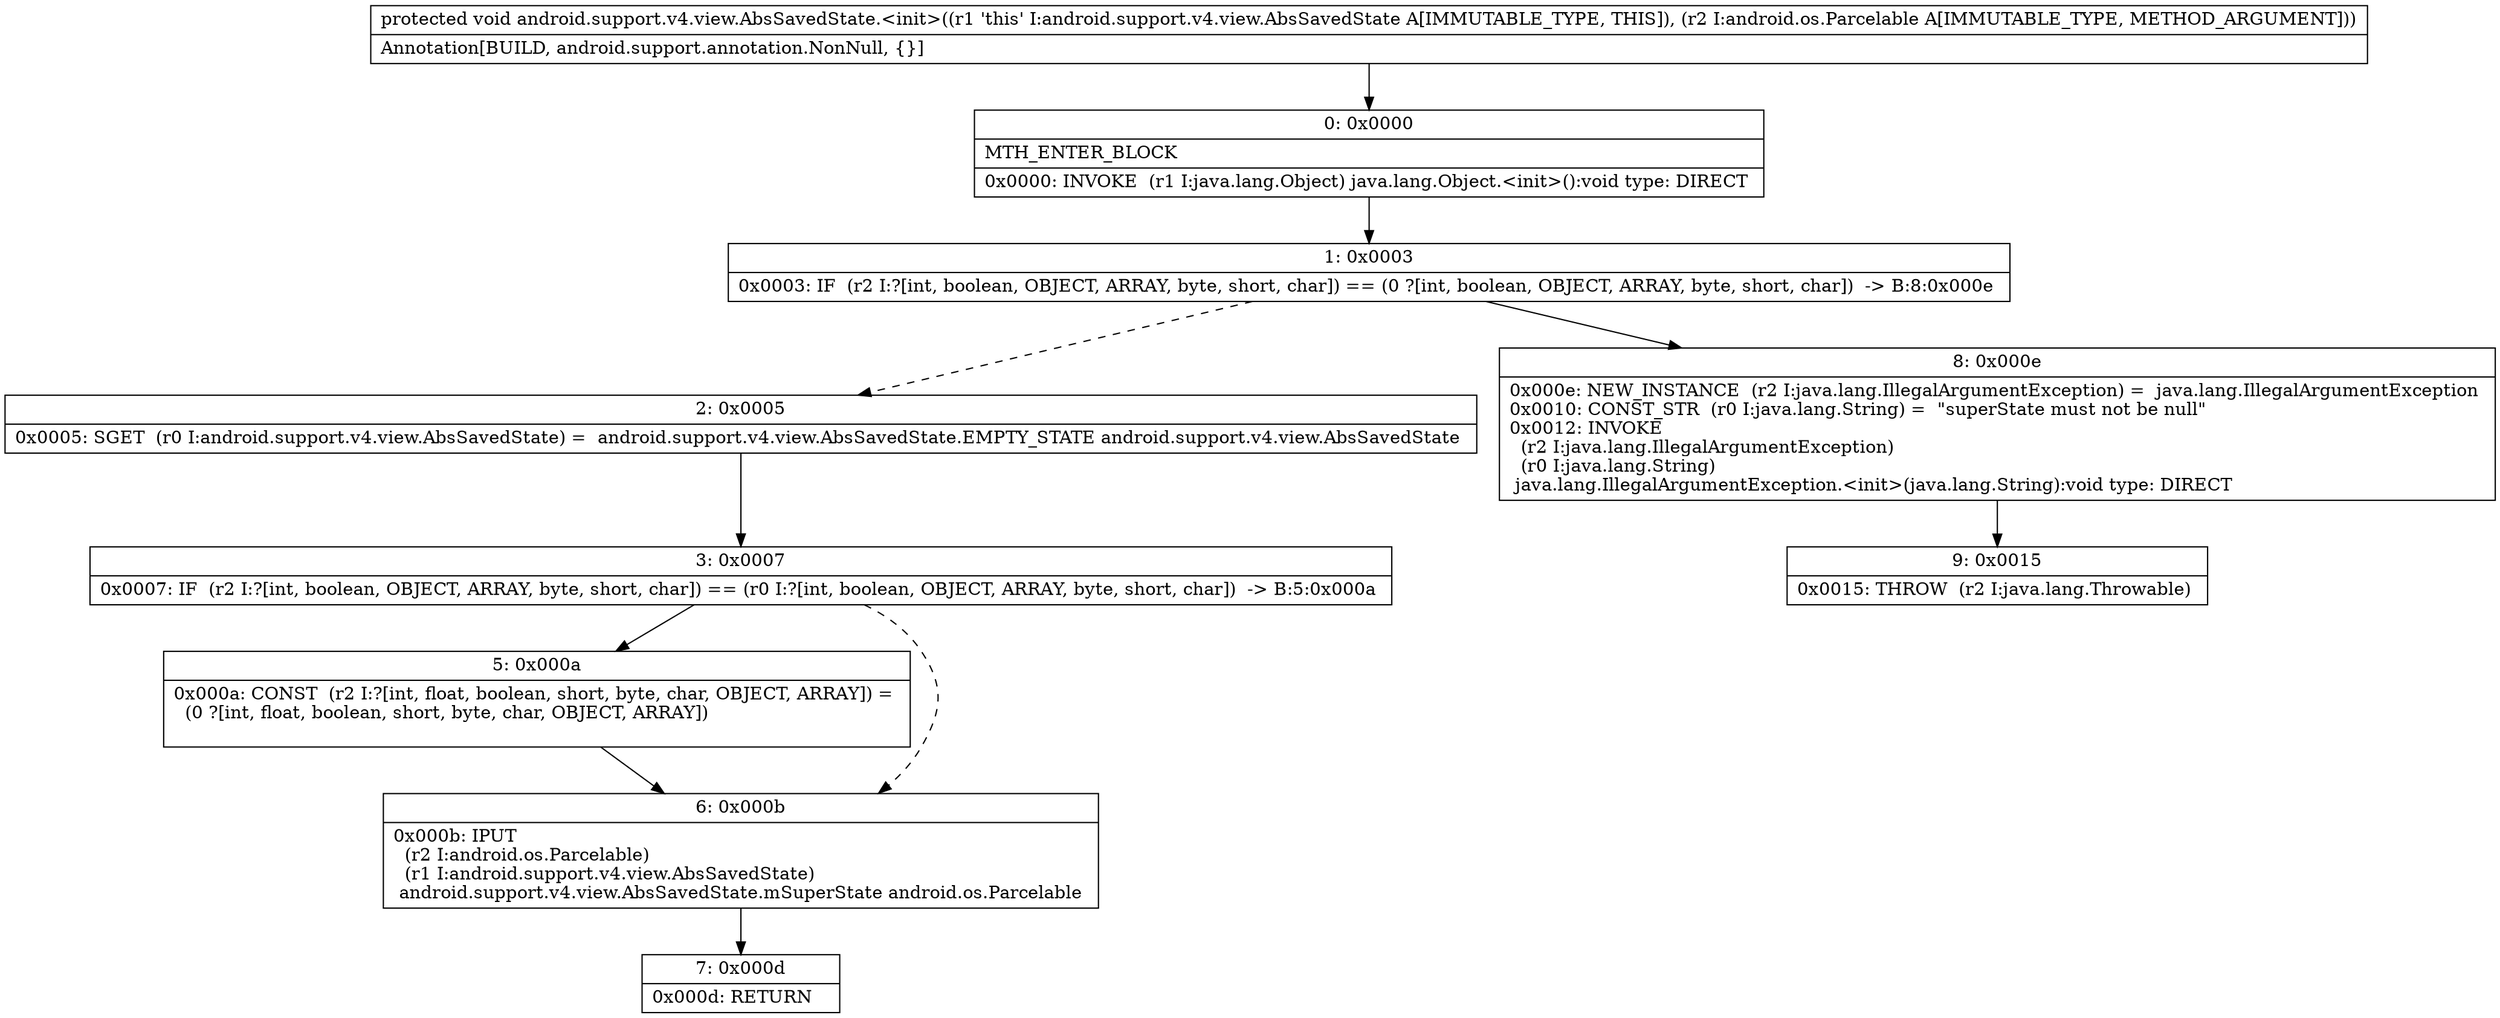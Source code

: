 digraph "CFG forandroid.support.v4.view.AbsSavedState.\<init\>(Landroid\/os\/Parcelable;)V" {
Node_0 [shape=record,label="{0\:\ 0x0000|MTH_ENTER_BLOCK\l|0x0000: INVOKE  (r1 I:java.lang.Object) java.lang.Object.\<init\>():void type: DIRECT \l}"];
Node_1 [shape=record,label="{1\:\ 0x0003|0x0003: IF  (r2 I:?[int, boolean, OBJECT, ARRAY, byte, short, char]) == (0 ?[int, boolean, OBJECT, ARRAY, byte, short, char])  \-\> B:8:0x000e \l}"];
Node_2 [shape=record,label="{2\:\ 0x0005|0x0005: SGET  (r0 I:android.support.v4.view.AbsSavedState) =  android.support.v4.view.AbsSavedState.EMPTY_STATE android.support.v4.view.AbsSavedState \l}"];
Node_3 [shape=record,label="{3\:\ 0x0007|0x0007: IF  (r2 I:?[int, boolean, OBJECT, ARRAY, byte, short, char]) == (r0 I:?[int, boolean, OBJECT, ARRAY, byte, short, char])  \-\> B:5:0x000a \l}"];
Node_5 [shape=record,label="{5\:\ 0x000a|0x000a: CONST  (r2 I:?[int, float, boolean, short, byte, char, OBJECT, ARRAY]) = \l  (0 ?[int, float, boolean, short, byte, char, OBJECT, ARRAY])\l \l}"];
Node_6 [shape=record,label="{6\:\ 0x000b|0x000b: IPUT  \l  (r2 I:android.os.Parcelable)\l  (r1 I:android.support.v4.view.AbsSavedState)\l android.support.v4.view.AbsSavedState.mSuperState android.os.Parcelable \l}"];
Node_7 [shape=record,label="{7\:\ 0x000d|0x000d: RETURN   \l}"];
Node_8 [shape=record,label="{8\:\ 0x000e|0x000e: NEW_INSTANCE  (r2 I:java.lang.IllegalArgumentException) =  java.lang.IllegalArgumentException \l0x0010: CONST_STR  (r0 I:java.lang.String) =  \"superState must not be null\" \l0x0012: INVOKE  \l  (r2 I:java.lang.IllegalArgumentException)\l  (r0 I:java.lang.String)\l java.lang.IllegalArgumentException.\<init\>(java.lang.String):void type: DIRECT \l}"];
Node_9 [shape=record,label="{9\:\ 0x0015|0x0015: THROW  (r2 I:java.lang.Throwable) \l}"];
MethodNode[shape=record,label="{protected void android.support.v4.view.AbsSavedState.\<init\>((r1 'this' I:android.support.v4.view.AbsSavedState A[IMMUTABLE_TYPE, THIS]), (r2 I:android.os.Parcelable A[IMMUTABLE_TYPE, METHOD_ARGUMENT]))  | Annotation[BUILD, android.support.annotation.NonNull, \{\}]\l}"];
MethodNode -> Node_0;
Node_0 -> Node_1;
Node_1 -> Node_2[style=dashed];
Node_1 -> Node_8;
Node_2 -> Node_3;
Node_3 -> Node_5;
Node_3 -> Node_6[style=dashed];
Node_5 -> Node_6;
Node_6 -> Node_7;
Node_8 -> Node_9;
}

